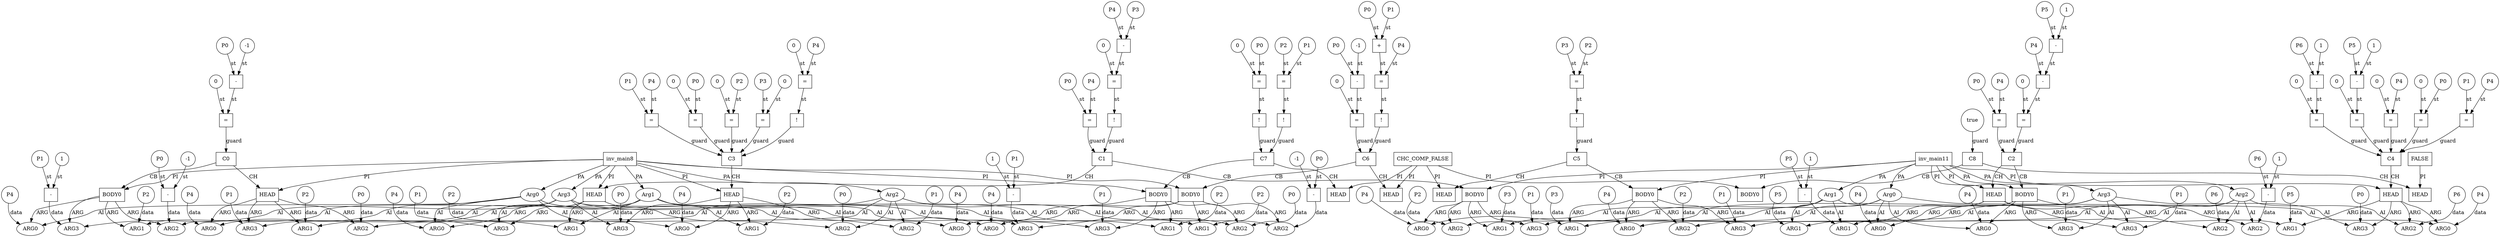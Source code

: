// Horn Graph
digraph {
	"predicate_0" [label="inv_main8"  nodeName="predicate_0" class=predicateName GNNNodeID=0 shape="box"]
	"predicateArgument_0" [label="Arg0"  nodeName="predicateArgument_0" class=predicateArgument GNNNodeID=1 shape="ellipse"]
		"predicate_0" -> "predicateArgument_0" [ label="PA"]
	"predicateArgument_1" [label="Arg1"  nodeName="predicateArgument_1" class=predicateArgument GNNNodeID=2 shape="ellipse"]
		"predicate_0" -> "predicateArgument_1" [ label="PA"]
	"predicateArgument_2" [label="Arg2"  nodeName="predicateArgument_2" class=predicateArgument GNNNodeID=3 shape="ellipse"]
		"predicate_0" -> "predicateArgument_2" [ label="PA"]
	"predicateArgument_3" [label="Arg3"  nodeName="predicateArgument_3" class=predicateArgument GNNNodeID=4 shape="ellipse"]
		"predicate_0" -> "predicateArgument_3" [ label="PA"]
	"predicate_1" [label="inv_main11"  nodeName="predicate_1" class=predicateName GNNNodeID=5 shape="box"]
	"predicateArgument_4" [label="Arg0"  nodeName="predicateArgument_4" class=predicateArgument GNNNodeID=6 shape="ellipse"]
		"predicate_1" -> "predicateArgument_4" [ label="PA"]
	"predicateArgument_5" [label="Arg1"  nodeName="predicateArgument_5" class=predicateArgument GNNNodeID=7 shape="ellipse"]
		"predicate_1" -> "predicateArgument_5" [ label="PA"]
	"predicateArgument_6" [label="Arg2"  nodeName="predicateArgument_6" class=predicateArgument GNNNodeID=8 shape="ellipse"]
		"predicate_1" -> "predicateArgument_6" [ label="PA"]
	"predicateArgument_7" [label="Arg3"  nodeName="predicateArgument_7" class=predicateArgument GNNNodeID=9 shape="ellipse"]
		"predicate_1" -> "predicateArgument_7" [ label="PA"]
	"predicate_2" [label="CHC_COMP_FALSE"  nodeName="predicate_2" class=predicateName GNNNodeID=10 shape="box"]
	"predicate_3" [label="FALSE"  nodeName="predicate_3" class=predicateName GNNNodeID=11 shape="box"]
	"clause_0" [label="C0"  nodeName="clause_0" class=clause GNNNodeID=12 shape="box"]
	">=_13" [label="="  nodeName=">=_13" class=operator GNNNodeID=13 shape="square"]
		">=_13" -> "clause_0" [ label="guard"]
	"0_14" [label="0"  nodeName="0_14" class=constant GNNNodeID=14 shape="circle"]
		"0_14" -> ">=_13" [ label="st"]
	"-_15" [label="-"  nodeName="-_15" class=operator GNNNodeID=15 shape="square"]
		"-_15" -> ">=_13" [ label="st"]
	"P0_16" [label="P0"  nodeName="P0_16" class=symbolicConstant GNNNodeID=16 shape="circle"]
		"P0_16" -> "-_15" [ label="st"]
	"-1_17" [label="-1"  nodeName="-1_17" class=constant GNNNodeID=17 shape="circle"]
		"-1_17" -> "-_15" [ label="st"]
	"clauseHead_0" [label="HEAD"  nodeName="clauseHead_0" class=clauseHead GNNNodeID=18 shape="box"]
		"clause_0" -> "clauseHead_0" [ label="CH"]
		"predicate_0" -> "clauseHead_0" [ label="PI"]
	"clauseArgument_0" [label="ARG0"  nodeName="clauseArgument_0" class=clauseArg GNNNodeID=19 shape="ellipse"]
		"clauseHead_0" -> "clauseArgument_0" [ label="ARG"]
		"predicateArgument_0" -> "clauseArgument_0" [ label="AI"]
	"P4_20" [label="P4"  nodeName="P4_20" class=symbolicConstant GNNNodeID=20 shape="circle"]
		"P4_20" -> "clauseArgument_0" [ label="data"]
	"clauseArgument_1" [label="ARG1"  nodeName="clauseArgument_1" class=clauseArg GNNNodeID=21 shape="ellipse"]
		"clauseHead_0" -> "clauseArgument_1" [ label="ARG"]
		"predicateArgument_1" -> "clauseArgument_1" [ label="AI"]
	"P2_22" [label="P2"  nodeName="P2_22" class=symbolicConstant GNNNodeID=22 shape="circle"]
		"P2_22" -> "clauseArgument_1" [ label="data"]
	"clauseArgument_2" [label="ARG2"  nodeName="clauseArgument_2" class=clauseArg GNNNodeID=23 shape="ellipse"]
		"clauseHead_0" -> "clauseArgument_2" [ label="ARG"]
		"predicateArgument_2" -> "clauseArgument_2" [ label="AI"]
	"P0_24" [label="P0"  nodeName="P0_24" class=symbolicConstant GNNNodeID=24 shape="circle"]
		"P0_24" -> "clauseArgument_2" [ label="data"]
	"clauseArgument_3" [label="ARG3"  nodeName="clauseArgument_3" class=clauseArg GNNNodeID=25 shape="ellipse"]
		"clauseHead_0" -> "clauseArgument_3" [ label="ARG"]
		"predicateArgument_3" -> "clauseArgument_3" [ label="AI"]
	"P1_26" [label="P1"  nodeName="P1_26" class=symbolicConstant GNNNodeID=26 shape="circle"]
		"P1_26" -> "clauseArgument_3" [ label="data"]
	"clauseBody_0" [label="BODY0"  nodeName="clauseBody_0" class=clauseBody GNNNodeID=27 shape="box"]
		"clause_0" -> "clauseBody_0" [ label="CB"]
		"predicate_0" -> "clauseBody_0" [ label="PI"]
	"clauseArgument_4" [label="ARG0"  nodeName="clauseArgument_4" class=clauseArg GNNNodeID=28 shape="ellipse"]
		"clauseBody_0" -> "clauseArgument_4" [ label="ARG"]
		"predicateArgument_0" -> "clauseArgument_4" [ label="AI"]
	"P4_29" [label="P4"  nodeName="P4_29" class=symbolicConstant GNNNodeID=29 shape="circle"]
		"P4_29" -> "clauseArgument_4" [ label="data"]
	"clauseArgument_5" [label="ARG1"  nodeName="clauseArgument_5" class=clauseArg GNNNodeID=30 shape="ellipse"]
		"clauseBody_0" -> "clauseArgument_5" [ label="ARG"]
		"predicateArgument_1" -> "clauseArgument_5" [ label="AI"]
	"P2_31" [label="P2"  nodeName="P2_31" class=symbolicConstant GNNNodeID=31 shape="circle"]
		"P2_31" -> "clauseArgument_5" [ label="data"]
	"clauseArgument_6" [label="ARG2"  nodeName="clauseArgument_6" class=clauseArg GNNNodeID=32 shape="ellipse"]
		"clauseBody_0" -> "clauseArgument_6" [ label="ARG"]
		"predicateArgument_2" -> "clauseArgument_6" [ label="AI"]
	"-_33" [label="-"  nodeName="-_33" class=operator GNNNodeID=33 shape="square"]
		"-_33" -> "clauseArgument_6" [ label="data"]
	"P0_34" [label="P0"  nodeName="P0_34" class=symbolicConstant GNNNodeID=34 shape="circle"]
		"P0_34" -> "-_33" [ label="st"]
	"-1_35" [label="-1"  nodeName="-1_35" class=constant GNNNodeID=35 shape="circle"]
		"-1_35" -> "-_33" [ label="st"]
	"clauseArgument_7" [label="ARG3"  nodeName="clauseArgument_7" class=clauseArg GNNNodeID=36 shape="ellipse"]
		"clauseBody_0" -> "clauseArgument_7" [ label="ARG"]
		"predicateArgument_3" -> "clauseArgument_7" [ label="AI"]
	"-_37" [label="-"  nodeName="-_37" class=operator GNNNodeID=37 shape="square"]
		"-_37" -> "clauseArgument_7" [ label="data"]
	"P1_38" [label="P1"  nodeName="P1_38" class=symbolicConstant GNNNodeID=38 shape="circle"]
		"P1_38" -> "-_37" [ label="st"]
	"1_39" [label="1"  nodeName="1_39" class=constant GNNNodeID=39 shape="circle"]
		"1_39" -> "-_37" [ label="st"]
	"clause_1" [label="C1"  nodeName="clause_1" class=clause GNNNodeID=40 shape="box"]
	"!_41" [label="!"  nodeName="!_41" class=operator GNNNodeID=41 shape="square"]
		"!_41" -> "clause_1" [ label="guard"]
	">=_42" [label="="  nodeName=">=_42" class=operator GNNNodeID=42 shape="square"]
		">=_42" -> "!_41" [ label="st"]
	"0_43" [label="0"  nodeName="0_43" class=constant GNNNodeID=43 shape="circle"]
		"0_43" -> ">=_42" [ label="st"]
	"-_44" [label="-"  nodeName="-_44" class=operator GNNNodeID=44 shape="square"]
		"-_44" -> ">=_42" [ label="st"]
	"P4_45" [label="P4"  nodeName="P4_45" class=symbolicConstant GNNNodeID=45 shape="circle"]
		"P4_45" -> "-_44" [ label="st"]
	"P3_46" [label="P3"  nodeName="P3_46" class=symbolicConstant GNNNodeID=46 shape="circle"]
		"P3_46" -> "-_44" [ label="st"]
	"=_47" [label="="  nodeName="=_47" class=operator GNNNodeID=47 shape="square"]
		"=_47" -> "clause_1" [ label="guard"]
	"P0_48" [label="P0"  nodeName="P0_48" class=symbolicConstant GNNNodeID=48 shape="circle"]
		"P0_48" -> "=_47" [ label="st"]
	"P4_49" [label="P4"  nodeName="P4_49" class=symbolicConstant GNNNodeID=49 shape="circle"]
		"P4_49" -> "=_47" [ label="st"]
	"clauseHead_1" [label="HEAD"  nodeName="clauseHead_1" class=clauseHead GNNNodeID=50 shape="box"]
		"clause_1" -> "clauseHead_1" [ label="CH"]
		"predicate_0" -> "clauseHead_1" [ label="PI"]
	"clauseArgument_8" [label="ARG0"  nodeName="clauseArgument_8" class=clauseArg GNNNodeID=51 shape="ellipse"]
		"clauseHead_1" -> "clauseArgument_8" [ label="ARG"]
		"predicateArgument_0" -> "clauseArgument_8" [ label="AI"]
	"P4_52" [label="P4"  nodeName="P4_52" class=symbolicConstant GNNNodeID=52 shape="circle"]
		"P4_52" -> "clauseArgument_8" [ label="data"]
	"clauseArgument_9" [label="ARG1"  nodeName="clauseArgument_9" class=clauseArg GNNNodeID=53 shape="ellipse"]
		"clauseHead_1" -> "clauseArgument_9" [ label="ARG"]
		"predicateArgument_1" -> "clauseArgument_9" [ label="AI"]
	"P2_54" [label="P2"  nodeName="P2_54" class=symbolicConstant GNNNodeID=54 shape="circle"]
		"P2_54" -> "clauseArgument_9" [ label="data"]
	"clauseArgument_10" [label="ARG2"  nodeName="clauseArgument_10" class=clauseArg GNNNodeID=55 shape="ellipse"]
		"clauseHead_1" -> "clauseArgument_10" [ label="ARG"]
		"predicateArgument_2" -> "clauseArgument_10" [ label="AI"]
	"P0_56" [label="P0"  nodeName="P0_56" class=symbolicConstant GNNNodeID=56 shape="circle"]
		"P0_56" -> "clauseArgument_10" [ label="data"]
	"clauseArgument_11" [label="ARG3"  nodeName="clauseArgument_11" class=clauseArg GNNNodeID=57 shape="ellipse"]
		"clauseHead_1" -> "clauseArgument_11" [ label="ARG"]
		"predicateArgument_3" -> "clauseArgument_11" [ label="AI"]
	"P1_58" [label="P1"  nodeName="P1_58" class=symbolicConstant GNNNodeID=58 shape="circle"]
		"P1_58" -> "clauseArgument_11" [ label="data"]
	"clauseBody_1" [label="BODY0"  nodeName="clauseBody_1" class=clauseBody GNNNodeID=59 shape="box"]
		"clause_1" -> "clauseBody_1" [ label="CB"]
		"predicate_1" -> "clauseBody_1" [ label="PI"]
	"clauseArgument_12" [label="ARG0"  nodeName="clauseArgument_12" class=clauseArg GNNNodeID=60 shape="ellipse"]
		"clauseBody_1" -> "clauseArgument_12" [ label="ARG"]
		"predicateArgument_4" -> "clauseArgument_12" [ label="AI"]
	"P4_61" [label="P4"  nodeName="P4_61" class=symbolicConstant GNNNodeID=61 shape="circle"]
		"P4_61" -> "clauseArgument_12" [ label="data"]
	"clauseArgument_13" [label="ARG1"  nodeName="clauseArgument_13" class=clauseArg GNNNodeID=62 shape="ellipse"]
		"clauseBody_1" -> "clauseArgument_13" [ label="ARG"]
		"predicateArgument_5" -> "clauseArgument_13" [ label="AI"]
	"P3_63" [label="P3"  nodeName="P3_63" class=symbolicConstant GNNNodeID=63 shape="circle"]
		"P3_63" -> "clauseArgument_13" [ label="data"]
	"clauseArgument_14" [label="ARG2"  nodeName="clauseArgument_14" class=clauseArg GNNNodeID=64 shape="ellipse"]
		"clauseBody_1" -> "clauseArgument_14" [ label="ARG"]
		"predicateArgument_6" -> "clauseArgument_14" [ label="AI"]
	"P2_65" [label="P2"  nodeName="P2_65" class=symbolicConstant GNNNodeID=65 shape="circle"]
		"P2_65" -> "clauseArgument_14" [ label="data"]
	"clauseArgument_15" [label="ARG3"  nodeName="clauseArgument_15" class=clauseArg GNNNodeID=66 shape="ellipse"]
		"clauseBody_1" -> "clauseArgument_15" [ label="ARG"]
		"predicateArgument_7" -> "clauseArgument_15" [ label="AI"]
	"P1_67" [label="P1"  nodeName="P1_67" class=symbolicConstant GNNNodeID=67 shape="circle"]
		"P1_67" -> "clauseArgument_15" [ label="data"]
	"clause_2" [label="C2"  nodeName="clause_2" class=clause GNNNodeID=68 shape="box"]
	">=_69" [label="="  nodeName=">=_69" class=operator GNNNodeID=69 shape="square"]
		">=_69" -> "clause_2" [ label="guard"]
	"0_70" [label="0"  nodeName="0_70" class=constant GNNNodeID=70 shape="circle"]
		"0_70" -> ">=_69" [ label="st"]
	"-_71" [label="-"  nodeName="-_71" class=operator GNNNodeID=71 shape="square"]
		"-_71" -> ">=_69" [ label="st"]
	"P4_72" [label="P4"  nodeName="P4_72" class=symbolicConstant GNNNodeID=72 shape="circle"]
		"P4_72" -> "-_71" [ label="st"]
	"-_73" [label="-"  nodeName="-_73" class=operator GNNNodeID=73 shape="square"]
		"-_73" -> "-_71" [ label="st"]
	"P5_74" [label="P5"  nodeName="P5_74" class=symbolicConstant GNNNodeID=74 shape="circle"]
		"P5_74" -> "-_73" [ label="st"]
	"1_75" [label="1"  nodeName="1_75" class=constant GNNNodeID=75 shape="circle"]
		"1_75" -> "-_73" [ label="st"]
	"=_76" [label="="  nodeName="=_76" class=operator GNNNodeID=76 shape="square"]
		"=_76" -> "clause_2" [ label="guard"]
	"P0_77" [label="P0"  nodeName="P0_77" class=symbolicConstant GNNNodeID=77 shape="circle"]
		"P0_77" -> "=_76" [ label="st"]
	"P4_78" [label="P4"  nodeName="P4_78" class=symbolicConstant GNNNodeID=78 shape="circle"]
		"P4_78" -> "=_76" [ label="st"]
	"clauseHead_2" [label="HEAD"  nodeName="clauseHead_2" class=clauseHead GNNNodeID=79 shape="box"]
		"clause_2" -> "clauseHead_2" [ label="CH"]
		"predicate_1" -> "clauseHead_2" [ label="PI"]
	"clauseArgument_16" [label="ARG0"  nodeName="clauseArgument_16" class=clauseArg GNNNodeID=80 shape="ellipse"]
		"clauseHead_2" -> "clauseArgument_16" [ label="ARG"]
		"predicateArgument_4" -> "clauseArgument_16" [ label="AI"]
	"P4_81" [label="P4"  nodeName="P4_81" class=symbolicConstant GNNNodeID=81 shape="circle"]
		"P4_81" -> "clauseArgument_16" [ label="data"]
	"clauseArgument_17" [label="ARG1"  nodeName="clauseArgument_17" class=clauseArg GNNNodeID=82 shape="ellipse"]
		"clauseHead_2" -> "clauseArgument_17" [ label="ARG"]
		"predicateArgument_5" -> "clauseArgument_17" [ label="AI"]
	"P5_83" [label="P5"  nodeName="P5_83" class=symbolicConstant GNNNodeID=83 shape="circle"]
		"P5_83" -> "clauseArgument_17" [ label="data"]
	"clauseArgument_18" [label="ARG2"  nodeName="clauseArgument_18" class=clauseArg GNNNodeID=84 shape="ellipse"]
		"clauseHead_2" -> "clauseArgument_18" [ label="ARG"]
		"predicateArgument_6" -> "clauseArgument_18" [ label="AI"]
	"P6_85" [label="P6"  nodeName="P6_85" class=symbolicConstant GNNNodeID=85 shape="circle"]
		"P6_85" -> "clauseArgument_18" [ label="data"]
	"clauseArgument_19" [label="ARG3"  nodeName="clauseArgument_19" class=clauseArg GNNNodeID=86 shape="ellipse"]
		"clauseHead_2" -> "clauseArgument_19" [ label="ARG"]
		"predicateArgument_7" -> "clauseArgument_19" [ label="AI"]
	"P1_87" [label="P1"  nodeName="P1_87" class=symbolicConstant GNNNodeID=87 shape="circle"]
		"P1_87" -> "clauseArgument_19" [ label="data"]
	"clauseBody_2" [label="BODY0"  nodeName="clauseBody_2" class=clauseBody GNNNodeID=88 shape="box"]
		"clause_2" -> "clauseBody_2" [ label="CB"]
		"predicate_1" -> "clauseBody_2" [ label="PI"]
	"clauseArgument_20" [label="ARG0"  nodeName="clauseArgument_20" class=clauseArg GNNNodeID=89 shape="ellipse"]
		"clauseBody_2" -> "clauseArgument_20" [ label="ARG"]
		"predicateArgument_4" -> "clauseArgument_20" [ label="AI"]
	"P4_90" [label="P4"  nodeName="P4_90" class=symbolicConstant GNNNodeID=90 shape="circle"]
		"P4_90" -> "clauseArgument_20" [ label="data"]
	"clauseArgument_21" [label="ARG1"  nodeName="clauseArgument_21" class=clauseArg GNNNodeID=91 shape="ellipse"]
		"clauseBody_2" -> "clauseArgument_21" [ label="ARG"]
		"predicateArgument_5" -> "clauseArgument_21" [ label="AI"]
	"-_92" [label="-"  nodeName="-_92" class=operator GNNNodeID=92 shape="square"]
		"-_92" -> "clauseArgument_21" [ label="data"]
	"P5_93" [label="P5"  nodeName="P5_93" class=symbolicConstant GNNNodeID=93 shape="circle"]
		"P5_93" -> "-_92" [ label="st"]
	"1_94" [label="1"  nodeName="1_94" class=constant GNNNodeID=94 shape="circle"]
		"1_94" -> "-_92" [ label="st"]
	"clauseArgument_22" [label="ARG2"  nodeName="clauseArgument_22" class=clauseArg GNNNodeID=95 shape="ellipse"]
		"clauseBody_2" -> "clauseArgument_22" [ label="ARG"]
		"predicateArgument_6" -> "clauseArgument_22" [ label="AI"]
	"-_96" [label="-"  nodeName="-_96" class=operator GNNNodeID=96 shape="square"]
		"-_96" -> "clauseArgument_22" [ label="data"]
	"P6_97" [label="P6"  nodeName="P6_97" class=symbolicConstant GNNNodeID=97 shape="circle"]
		"P6_97" -> "-_96" [ label="st"]
	"1_98" [label="1"  nodeName="1_98" class=constant GNNNodeID=98 shape="circle"]
		"1_98" -> "-_96" [ label="st"]
	"clauseArgument_23" [label="ARG3"  nodeName="clauseArgument_23" class=clauseArg GNNNodeID=99 shape="ellipse"]
		"clauseBody_2" -> "clauseArgument_23" [ label="ARG"]
		"predicateArgument_7" -> "clauseArgument_23" [ label="AI"]
	"P1_100" [label="P1"  nodeName="P1_100" class=symbolicConstant GNNNodeID=100 shape="circle"]
		"P1_100" -> "clauseArgument_23" [ label="data"]
	"clause_3" [label="C3"  nodeName="clause_3" class=clause GNNNodeID=101 shape="box"]
	"!_102" [label="!"  nodeName="!_102" class=operator GNNNodeID=102 shape="square"]
		"!_102" -> "clause_3" [ label="guard"]
	">=_103" [label="="  nodeName=">=_103" class=operator GNNNodeID=103 shape="square"]
		">=_103" -> "!_102" [ label="st"]
	"0_104" [label="0"  nodeName="0_104" class=constant GNNNodeID=104 shape="circle"]
		"0_104" -> ">=_103" [ label="st"]
	"P4_105" [label="P4"  nodeName="P4_105" class=symbolicConstant GNNNodeID=105 shape="circle"]
		"P4_105" -> ">=_103" [ label="st"]
	"=_106" [label="="  nodeName="=_106" class=operator GNNNodeID=106 shape="square"]
		"=_106" -> "clause_3" [ label="guard"]
	"P1_107" [label="P1"  nodeName="P1_107" class=symbolicConstant GNNNodeID=107 shape="circle"]
		"P1_107" -> "=_106" [ label="st"]
	"P4_108" [label="P4"  nodeName="P4_108" class=symbolicConstant GNNNodeID=108 shape="circle"]
		"P4_108" -> "=_106" [ label="st"]
	"=_109" [label="="  nodeName="=_109" class=operator GNNNodeID=109 shape="square"]
		"=_109" -> "clause_3" [ label="guard"]
	"0_110" [label="0"  nodeName="0_110" class=constant GNNNodeID=110 shape="circle"]
		"0_110" -> "=_109" [ label="st"]
	"P0_111" [label="P0"  nodeName="P0_111" class=symbolicConstant GNNNodeID=111 shape="circle"]
		"P0_111" -> "=_109" [ label="st"]
	"=_112" [label="="  nodeName="=_112" class=operator GNNNodeID=112 shape="square"]
		"=_112" -> "clause_3" [ label="guard"]
	"0_113" [label="0"  nodeName="0_113" class=constant GNNNodeID=113 shape="circle"]
		"0_113" -> "=_112" [ label="st"]
	"P2_114" [label="P2"  nodeName="P2_114" class=symbolicConstant GNNNodeID=114 shape="circle"]
		"P2_114" -> "=_112" [ label="st"]
	"=_115" [label="="  nodeName="=_115" class=operator GNNNodeID=115 shape="square"]
		"=_115" -> "clause_3" [ label="guard"]
	"0_116" [label="0"  nodeName="0_116" class=constant GNNNodeID=116 shape="circle"]
		"0_116" -> "=_115" [ label="st"]
	"P3_117" [label="P3"  nodeName="P3_117" class=symbolicConstant GNNNodeID=117 shape="circle"]
		"P3_117" -> "=_115" [ label="st"]
	"clauseHead_3" [label="HEAD"  nodeName="clauseHead_3" class=clauseHead GNNNodeID=118 shape="box"]
		"clause_3" -> "clauseHead_3" [ label="CH"]
		"predicate_0" -> "clauseHead_3" [ label="PI"]
	"clauseArgument_24" [label="ARG0"  nodeName="clauseArgument_24" class=clauseArg GNNNodeID=119 shape="ellipse"]
		"clauseHead_3" -> "clauseArgument_24" [ label="ARG"]
		"predicateArgument_0" -> "clauseArgument_24" [ label="AI"]
	"P4_120" [label="P4"  nodeName="P4_120" class=symbolicConstant GNNNodeID=120 shape="circle"]
		"P4_120" -> "clauseArgument_24" [ label="data"]
	"clauseArgument_25" [label="ARG1"  nodeName="clauseArgument_25" class=clauseArg GNNNodeID=121 shape="ellipse"]
		"clauseHead_3" -> "clauseArgument_25" [ label="ARG"]
		"predicateArgument_1" -> "clauseArgument_25" [ label="AI"]
	"P2_122" [label="P2"  nodeName="P2_122" class=symbolicConstant GNNNodeID=122 shape="circle"]
		"P2_122" -> "clauseArgument_25" [ label="data"]
	"clauseArgument_26" [label="ARG2"  nodeName="clauseArgument_26" class=clauseArg GNNNodeID=123 shape="ellipse"]
		"clauseHead_3" -> "clauseArgument_26" [ label="ARG"]
		"predicateArgument_2" -> "clauseArgument_26" [ label="AI"]
	"P1_124" [label="P1"  nodeName="P1_124" class=symbolicConstant GNNNodeID=124 shape="circle"]
		"P1_124" -> "clauseArgument_26" [ label="data"]
	"clauseArgument_27" [label="ARG3"  nodeName="clauseArgument_27" class=clauseArg GNNNodeID=125 shape="ellipse"]
		"clauseHead_3" -> "clauseArgument_27" [ label="ARG"]
		"predicateArgument_3" -> "clauseArgument_27" [ label="AI"]
	"P0_126" [label="P0"  nodeName="P0_126" class=symbolicConstant GNNNodeID=126 shape="circle"]
		"P0_126" -> "clauseArgument_27" [ label="data"]
	"clause_4" [label="C4"  nodeName="clause_4" class=clause GNNNodeID=127 shape="box"]
	">=_128" [label="="  nodeName=">=_128" class=operator GNNNodeID=128 shape="square"]
		">=_128" -> "clause_4" [ label="guard"]
	"0_129" [label="0"  nodeName="0_129" class=constant GNNNodeID=129 shape="circle"]
		"0_129" -> ">=_128" [ label="st"]
	"P4_130" [label="P4"  nodeName="P4_130" class=symbolicConstant GNNNodeID=130 shape="circle"]
		"P4_130" -> ">=_128" [ label="st"]
	"=_131" [label="="  nodeName="=_131" class=operator GNNNodeID=131 shape="square"]
		"=_131" -> "clause_4" [ label="guard"]
	"0_132" [label="0"  nodeName="0_132" class=constant GNNNodeID=132 shape="circle"]
		"0_132" -> "=_131" [ label="st"]
	"P0_133" [label="P0"  nodeName="P0_133" class=symbolicConstant GNNNodeID=133 shape="circle"]
		"P0_133" -> "=_131" [ label="st"]
	"=_134" [label="="  nodeName="=_134" class=operator GNNNodeID=134 shape="square"]
		"=_134" -> "clause_4" [ label="guard"]
	"P1_135" [label="P1"  nodeName="P1_135" class=symbolicConstant GNNNodeID=135 shape="circle"]
		"P1_135" -> "=_134" [ label="st"]
	"P4_136" [label="P4"  nodeName="P4_136" class=symbolicConstant GNNNodeID=136 shape="circle"]
		"P4_136" -> "=_134" [ label="st"]
	"=_137" [label="="  nodeName="=_137" class=operator GNNNodeID=137 shape="square"]
		"=_137" -> "clause_4" [ label="guard"]
	"0_138" [label="0"  nodeName="0_138" class=constant GNNNodeID=138 shape="circle"]
		"0_138" -> "=_137" [ label="st"]
	"-_139" [label="-"  nodeName="-_139" class=operator GNNNodeID=139 shape="square"]
		"-_139" -> "=_137" [ label="st"]
	"P6_140" [label="P6"  nodeName="P6_140" class=symbolicConstant GNNNodeID=140 shape="circle"]
		"P6_140" -> "-_139" [ label="st"]
	"1_141" [label="1"  nodeName="1_141" class=constant GNNNodeID=141 shape="circle"]
		"1_141" -> "-_139" [ label="st"]
	"=_142" [label="="  nodeName="=_142" class=operator GNNNodeID=142 shape="square"]
		"=_142" -> "clause_4" [ label="guard"]
	"0_143" [label="0"  nodeName="0_143" class=constant GNNNodeID=143 shape="circle"]
		"0_143" -> "=_142" [ label="st"]
	"-_144" [label="-"  nodeName="-_144" class=operator GNNNodeID=144 shape="square"]
		"-_144" -> "=_142" [ label="st"]
	"P5_145" [label="P5"  nodeName="P5_145" class=symbolicConstant GNNNodeID=145 shape="circle"]
		"P5_145" -> "-_144" [ label="st"]
	"1_146" [label="1"  nodeName="1_146" class=constant GNNNodeID=146 shape="circle"]
		"1_146" -> "-_144" [ label="st"]
	"clauseHead_4" [label="HEAD"  nodeName="clauseHead_4" class=clauseHead GNNNodeID=147 shape="box"]
		"clause_4" -> "clauseHead_4" [ label="CH"]
		"predicate_1" -> "clauseHead_4" [ label="PI"]
	"clauseArgument_28" [label="ARG0"  nodeName="clauseArgument_28" class=clauseArg GNNNodeID=148 shape="ellipse"]
		"clauseHead_4" -> "clauseArgument_28" [ label="ARG"]
		"predicateArgument_4" -> "clauseArgument_28" [ label="AI"]
	"P4_149" [label="P4"  nodeName="P4_149" class=symbolicConstant GNNNodeID=149 shape="circle"]
		"P4_149" -> "clauseArgument_28" [ label="data"]
	"clauseArgument_29" [label="ARG1"  nodeName="clauseArgument_29" class=clauseArg GNNNodeID=150 shape="ellipse"]
		"clauseHead_4" -> "clauseArgument_29" [ label="ARG"]
		"predicateArgument_5" -> "clauseArgument_29" [ label="AI"]
	"P5_151" [label="P5"  nodeName="P5_151" class=symbolicConstant GNNNodeID=151 shape="circle"]
		"P5_151" -> "clauseArgument_29" [ label="data"]
	"clauseArgument_30" [label="ARG2"  nodeName="clauseArgument_30" class=clauseArg GNNNodeID=152 shape="ellipse"]
		"clauseHead_4" -> "clauseArgument_30" [ label="ARG"]
		"predicateArgument_6" -> "clauseArgument_30" [ label="AI"]
	"P6_153" [label="P6"  nodeName="P6_153" class=symbolicConstant GNNNodeID=153 shape="circle"]
		"P6_153" -> "clauseArgument_30" [ label="data"]
	"clauseArgument_31" [label="ARG3"  nodeName="clauseArgument_31" class=clauseArg GNNNodeID=154 shape="ellipse"]
		"clauseHead_4" -> "clauseArgument_31" [ label="ARG"]
		"predicateArgument_7" -> "clauseArgument_31" [ label="AI"]
	"P0_155" [label="P0"  nodeName="P0_155" class=symbolicConstant GNNNodeID=155 shape="circle"]
		"P0_155" -> "clauseArgument_31" [ label="data"]
	"clause_5" [label="C5"  nodeName="clause_5" class=clause GNNNodeID=156 shape="box"]
	"!_157" [label="!"  nodeName="!_157" class=operator GNNNodeID=157 shape="square"]
		"!_157" -> "clause_5" [ label="guard"]
	"=_158" [label="="  nodeName="=_158" class=operator GNNNodeID=158 shape="square"]
		"=_158" -> "!_157" [ label="st"]
	"P3_159" [label="P3"  nodeName="P3_159" class=symbolicConstant GNNNodeID=159 shape="circle"]
		"P3_159" -> "=_158" [ label="st"]
	"P2_160" [label="P2"  nodeName="P2_160" class=symbolicConstant GNNNodeID=160 shape="circle"]
		"P2_160" -> "=_158" [ label="st"]
	"clauseHead_5" [label="HEAD"  nodeName="clauseHead_5" class=clauseHead GNNNodeID=161 shape="box"]
		"clause_5" -> "clauseHead_5" [ label="CH"]
		"predicate_2" -> "clauseHead_5" [ label="PI"]
	"clauseBody_3" [label="BODY0"  nodeName="clauseBody_3" class=clauseBody GNNNodeID=162 shape="box"]
		"clause_5" -> "clauseBody_3" [ label="CB"]
		"predicate_1" -> "clauseBody_3" [ label="PI"]
	"clauseArgument_32" [label="ARG0"  nodeName="clauseArgument_32" class=clauseArg GNNNodeID=163 shape="ellipse"]
		"clauseBody_3" -> "clauseArgument_32" [ label="ARG"]
		"predicateArgument_4" -> "clauseArgument_32" [ label="AI"]
	"P4_164" [label="P4"  nodeName="P4_164" class=symbolicConstant GNNNodeID=164 shape="circle"]
		"P4_164" -> "clauseArgument_32" [ label="data"]
	"clauseArgument_33" [label="ARG1"  nodeName="clauseArgument_33" class=clauseArg GNNNodeID=165 shape="ellipse"]
		"clauseBody_3" -> "clauseArgument_33" [ label="ARG"]
		"predicateArgument_5" -> "clauseArgument_33" [ label="AI"]
	"P3_166" [label="P3"  nodeName="P3_166" class=symbolicConstant GNNNodeID=166 shape="circle"]
		"P3_166" -> "clauseArgument_33" [ label="data"]
	"clauseArgument_34" [label="ARG2"  nodeName="clauseArgument_34" class=clauseArg GNNNodeID=167 shape="ellipse"]
		"clauseBody_3" -> "clauseArgument_34" [ label="ARG"]
		"predicateArgument_6" -> "clauseArgument_34" [ label="AI"]
	"P2_168" [label="P2"  nodeName="P2_168" class=symbolicConstant GNNNodeID=168 shape="circle"]
		"P2_168" -> "clauseArgument_34" [ label="data"]
	"clauseArgument_35" [label="ARG3"  nodeName="clauseArgument_35" class=clauseArg GNNNodeID=169 shape="ellipse"]
		"clauseBody_3" -> "clauseArgument_35" [ label="ARG"]
		"predicateArgument_7" -> "clauseArgument_35" [ label="AI"]
	"P1_170" [label="P1"  nodeName="P1_170" class=symbolicConstant GNNNodeID=170 shape="circle"]
		"P1_170" -> "clauseArgument_35" [ label="data"]
	"clause_6" [label="C6"  nodeName="clause_6" class=clause GNNNodeID=171 shape="box"]
	"!_172" [label="!"  nodeName="!_172" class=operator GNNNodeID=172 shape="square"]
		"!_172" -> "clause_6" [ label="guard"]
	"=_173" [label="="  nodeName="=_173" class=operator GNNNodeID=173 shape="square"]
		"=_173" -> "!_172" [ label="st"]
	"+_174" [label="+"  nodeName="+_174" class=operator GNNNodeID=174 shape="square"]
		"+_174" -> "=_173" [ label="st"]
	"P0_175" [label="P0"  nodeName="P0_175" class=symbolicConstant GNNNodeID=175 shape="circle"]
		"P0_175" -> "+_174" [ label="st"]
	"P1_176" [label="P1"  nodeName="P1_176" class=symbolicConstant GNNNodeID=176 shape="circle"]
		"P1_176" -> "+_174" [ label="st"]
	"P4_177" [label="P4"  nodeName="P4_177" class=symbolicConstant GNNNodeID=177 shape="circle"]
		"P4_177" -> "=_173" [ label="st"]
	">=_178" [label="="  nodeName=">=_178" class=operator GNNNodeID=178 shape="square"]
		">=_178" -> "clause_6" [ label="guard"]
	"0_179" [label="0"  nodeName="0_179" class=constant GNNNodeID=179 shape="circle"]
		"0_179" -> ">=_178" [ label="st"]
	"-_180" [label="-"  nodeName="-_180" class=operator GNNNodeID=180 shape="square"]
		"-_180" -> ">=_178" [ label="st"]
	"P0_181" [label="P0"  nodeName="P0_181" class=symbolicConstant GNNNodeID=181 shape="circle"]
		"P0_181" -> "-_180" [ label="st"]
	"-1_182" [label="-1"  nodeName="-1_182" class=constant GNNNodeID=182 shape="circle"]
		"-1_182" -> "-_180" [ label="st"]
	"clauseHead_6" [label="HEAD"  nodeName="clauseHead_6" class=clauseHead GNNNodeID=183 shape="box"]
		"clause_6" -> "clauseHead_6" [ label="CH"]
		"predicate_2" -> "clauseHead_6" [ label="PI"]
	"clauseBody_4" [label="BODY0"  nodeName="clauseBody_4" class=clauseBody GNNNodeID=184 shape="box"]
		"clause_6" -> "clauseBody_4" [ label="CB"]
		"predicate_0" -> "clauseBody_4" [ label="PI"]
	"clauseArgument_36" [label="ARG0"  nodeName="clauseArgument_36" class=clauseArg GNNNodeID=185 shape="ellipse"]
		"clauseBody_4" -> "clauseArgument_36" [ label="ARG"]
		"predicateArgument_0" -> "clauseArgument_36" [ label="AI"]
	"P4_186" [label="P4"  nodeName="P4_186" class=symbolicConstant GNNNodeID=186 shape="circle"]
		"P4_186" -> "clauseArgument_36" [ label="data"]
	"clauseArgument_37" [label="ARG1"  nodeName="clauseArgument_37" class=clauseArg GNNNodeID=187 shape="ellipse"]
		"clauseBody_4" -> "clauseArgument_37" [ label="ARG"]
		"predicateArgument_1" -> "clauseArgument_37" [ label="AI"]
	"P2_188" [label="P2"  nodeName="P2_188" class=symbolicConstant GNNNodeID=188 shape="circle"]
		"P2_188" -> "clauseArgument_37" [ label="data"]
	"clauseArgument_38" [label="ARG2"  nodeName="clauseArgument_38" class=clauseArg GNNNodeID=189 shape="ellipse"]
		"clauseBody_4" -> "clauseArgument_38" [ label="ARG"]
		"predicateArgument_2" -> "clauseArgument_38" [ label="AI"]
	"-_190" [label="-"  nodeName="-_190" class=operator GNNNodeID=190 shape="square"]
		"-_190" -> "clauseArgument_38" [ label="data"]
	"P0_191" [label="P0"  nodeName="P0_191" class=symbolicConstant GNNNodeID=191 shape="circle"]
		"P0_191" -> "-_190" [ label="st"]
	"-1_192" [label="-1"  nodeName="-1_192" class=constant GNNNodeID=192 shape="circle"]
		"-1_192" -> "-_190" [ label="st"]
	"clauseArgument_39" [label="ARG3"  nodeName="clauseArgument_39" class=clauseArg GNNNodeID=193 shape="ellipse"]
		"clauseBody_4" -> "clauseArgument_39" [ label="ARG"]
		"predicateArgument_3" -> "clauseArgument_39" [ label="AI"]
	"-_194" [label="-"  nodeName="-_194" class=operator GNNNodeID=194 shape="square"]
		"-_194" -> "clauseArgument_39" [ label="data"]
	"P1_195" [label="P1"  nodeName="P1_195" class=symbolicConstant GNNNodeID=195 shape="circle"]
		"P1_195" -> "-_194" [ label="st"]
	"1_196" [label="1"  nodeName="1_196" class=constant GNNNodeID=196 shape="circle"]
		"1_196" -> "-_194" [ label="st"]
	"clause_7" [label="C7"  nodeName="clause_7" class=clause GNNNodeID=197 shape="box"]
	"!_198" [label="!"  nodeName="!_198" class=operator GNNNodeID=198 shape="square"]
		"!_198" -> "clause_7" [ label="guard"]
	"=_199" [label="="  nodeName="=_199" class=operator GNNNodeID=199 shape="square"]
		"=_199" -> "!_198" [ label="st"]
	"P2_200" [label="P2"  nodeName="P2_200" class=symbolicConstant GNNNodeID=200 shape="circle"]
		"P2_200" -> "=_199" [ label="st"]
	"P1_201" [label="P1"  nodeName="P1_201" class=symbolicConstant GNNNodeID=201 shape="circle"]
		"P1_201" -> "=_199" [ label="st"]
	"!_202" [label="!"  nodeName="!_202" class=operator GNNNodeID=202 shape="square"]
		"!_202" -> "clause_7" [ label="guard"]
	">=_203" [label="="  nodeName=">=_203" class=operator GNNNodeID=203 shape="square"]
		">=_203" -> "!_202" [ label="st"]
	"0_204" [label="0"  nodeName="0_204" class=constant GNNNodeID=204 shape="circle"]
		"0_204" -> ">=_203" [ label="st"]
	"P0_205" [label="P0"  nodeName="P0_205" class=symbolicConstant GNNNodeID=205 shape="circle"]
		"P0_205" -> ">=_203" [ label="st"]
	"clauseHead_7" [label="HEAD"  nodeName="clauseHead_7" class=clauseHead GNNNodeID=206 shape="box"]
		"clause_7" -> "clauseHead_7" [ label="CH"]
		"predicate_2" -> "clauseHead_7" [ label="PI"]
	"clauseBody_5" [label="BODY0"  nodeName="clauseBody_5" class=clauseBody GNNNodeID=207 shape="box"]
		"clause_7" -> "clauseBody_5" [ label="CB"]
		"predicate_0" -> "clauseBody_5" [ label="PI"]
	"clauseArgument_40" [label="ARG0"  nodeName="clauseArgument_40" class=clauseArg GNNNodeID=208 shape="ellipse"]
		"clauseBody_5" -> "clauseArgument_40" [ label="ARG"]
		"predicateArgument_0" -> "clauseArgument_40" [ label="AI"]
	"P4_209" [label="P4"  nodeName="P4_209" class=symbolicConstant GNNNodeID=209 shape="circle"]
		"P4_209" -> "clauseArgument_40" [ label="data"]
	"clauseArgument_41" [label="ARG1"  nodeName="clauseArgument_41" class=clauseArg GNNNodeID=210 shape="ellipse"]
		"clauseBody_5" -> "clauseArgument_41" [ label="ARG"]
		"predicateArgument_1" -> "clauseArgument_41" [ label="AI"]
	"P2_211" [label="P2"  nodeName="P2_211" class=symbolicConstant GNNNodeID=211 shape="circle"]
		"P2_211" -> "clauseArgument_41" [ label="data"]
	"clauseArgument_42" [label="ARG2"  nodeName="clauseArgument_42" class=clauseArg GNNNodeID=212 shape="ellipse"]
		"clauseBody_5" -> "clauseArgument_42" [ label="ARG"]
		"predicateArgument_2" -> "clauseArgument_42" [ label="AI"]
	"P0_213" [label="P0"  nodeName="P0_213" class=symbolicConstant GNNNodeID=213 shape="circle"]
		"P0_213" -> "clauseArgument_42" [ label="data"]
	"clauseArgument_43" [label="ARG3"  nodeName="clauseArgument_43" class=clauseArg GNNNodeID=214 shape="ellipse"]
		"clauseBody_5" -> "clauseArgument_43" [ label="ARG"]
		"predicateArgument_3" -> "clauseArgument_43" [ label="AI"]
	"P1_215" [label="P1"  nodeName="P1_215" class=symbolicConstant GNNNodeID=215 shape="circle"]
		"P1_215" -> "clauseArgument_43" [ label="data"]
	"clause_8" [label="C8"  nodeName="clause_8" class=clause GNNNodeID=216 shape="box"]
	"true_217" [label="true"  nodeName="true_217" class=constant GNNNodeID=217 shape="circle"]
		"true_217" -> "clause_8" [ label="guard"]
	"clauseHead_8" [label="HEAD"  nodeName="clauseHead_8" class=clauseHead GNNNodeID=218 shape="box"]
		"clause_8" -> "clauseHead_8" [ label="CH"]
		"predicate_3" -> "clauseHead_8" [ label="PI"]
	"clauseBody_6" [label="BODY0"  nodeName="clauseBody_6" class=clauseBody GNNNodeID=219 shape="box"]
		"clause_8" -> "clauseBody_6" [ label="CB"]
		"predicate_2" -> "clauseBody_6" [ label="PI"]
}
